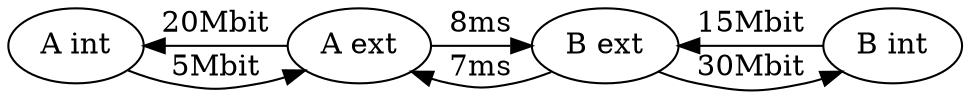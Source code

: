 digraph postnodesplitting {
    aint [label="A int"];
    aext [label="A ext"];
    bext [label="B ext"];
    bint [label="B int"];

    aint -> aext [label="5Mbit"];
    aext -> aint [label="20Mbit"];

    aext -> bext [label="8ms"];
    bext -> aext [label="7ms"];

    bint -> bext [label="15Mbit"];
    bext -> bint [label="30Mbit"];
    {rank=same aint aext bint bext}
}
